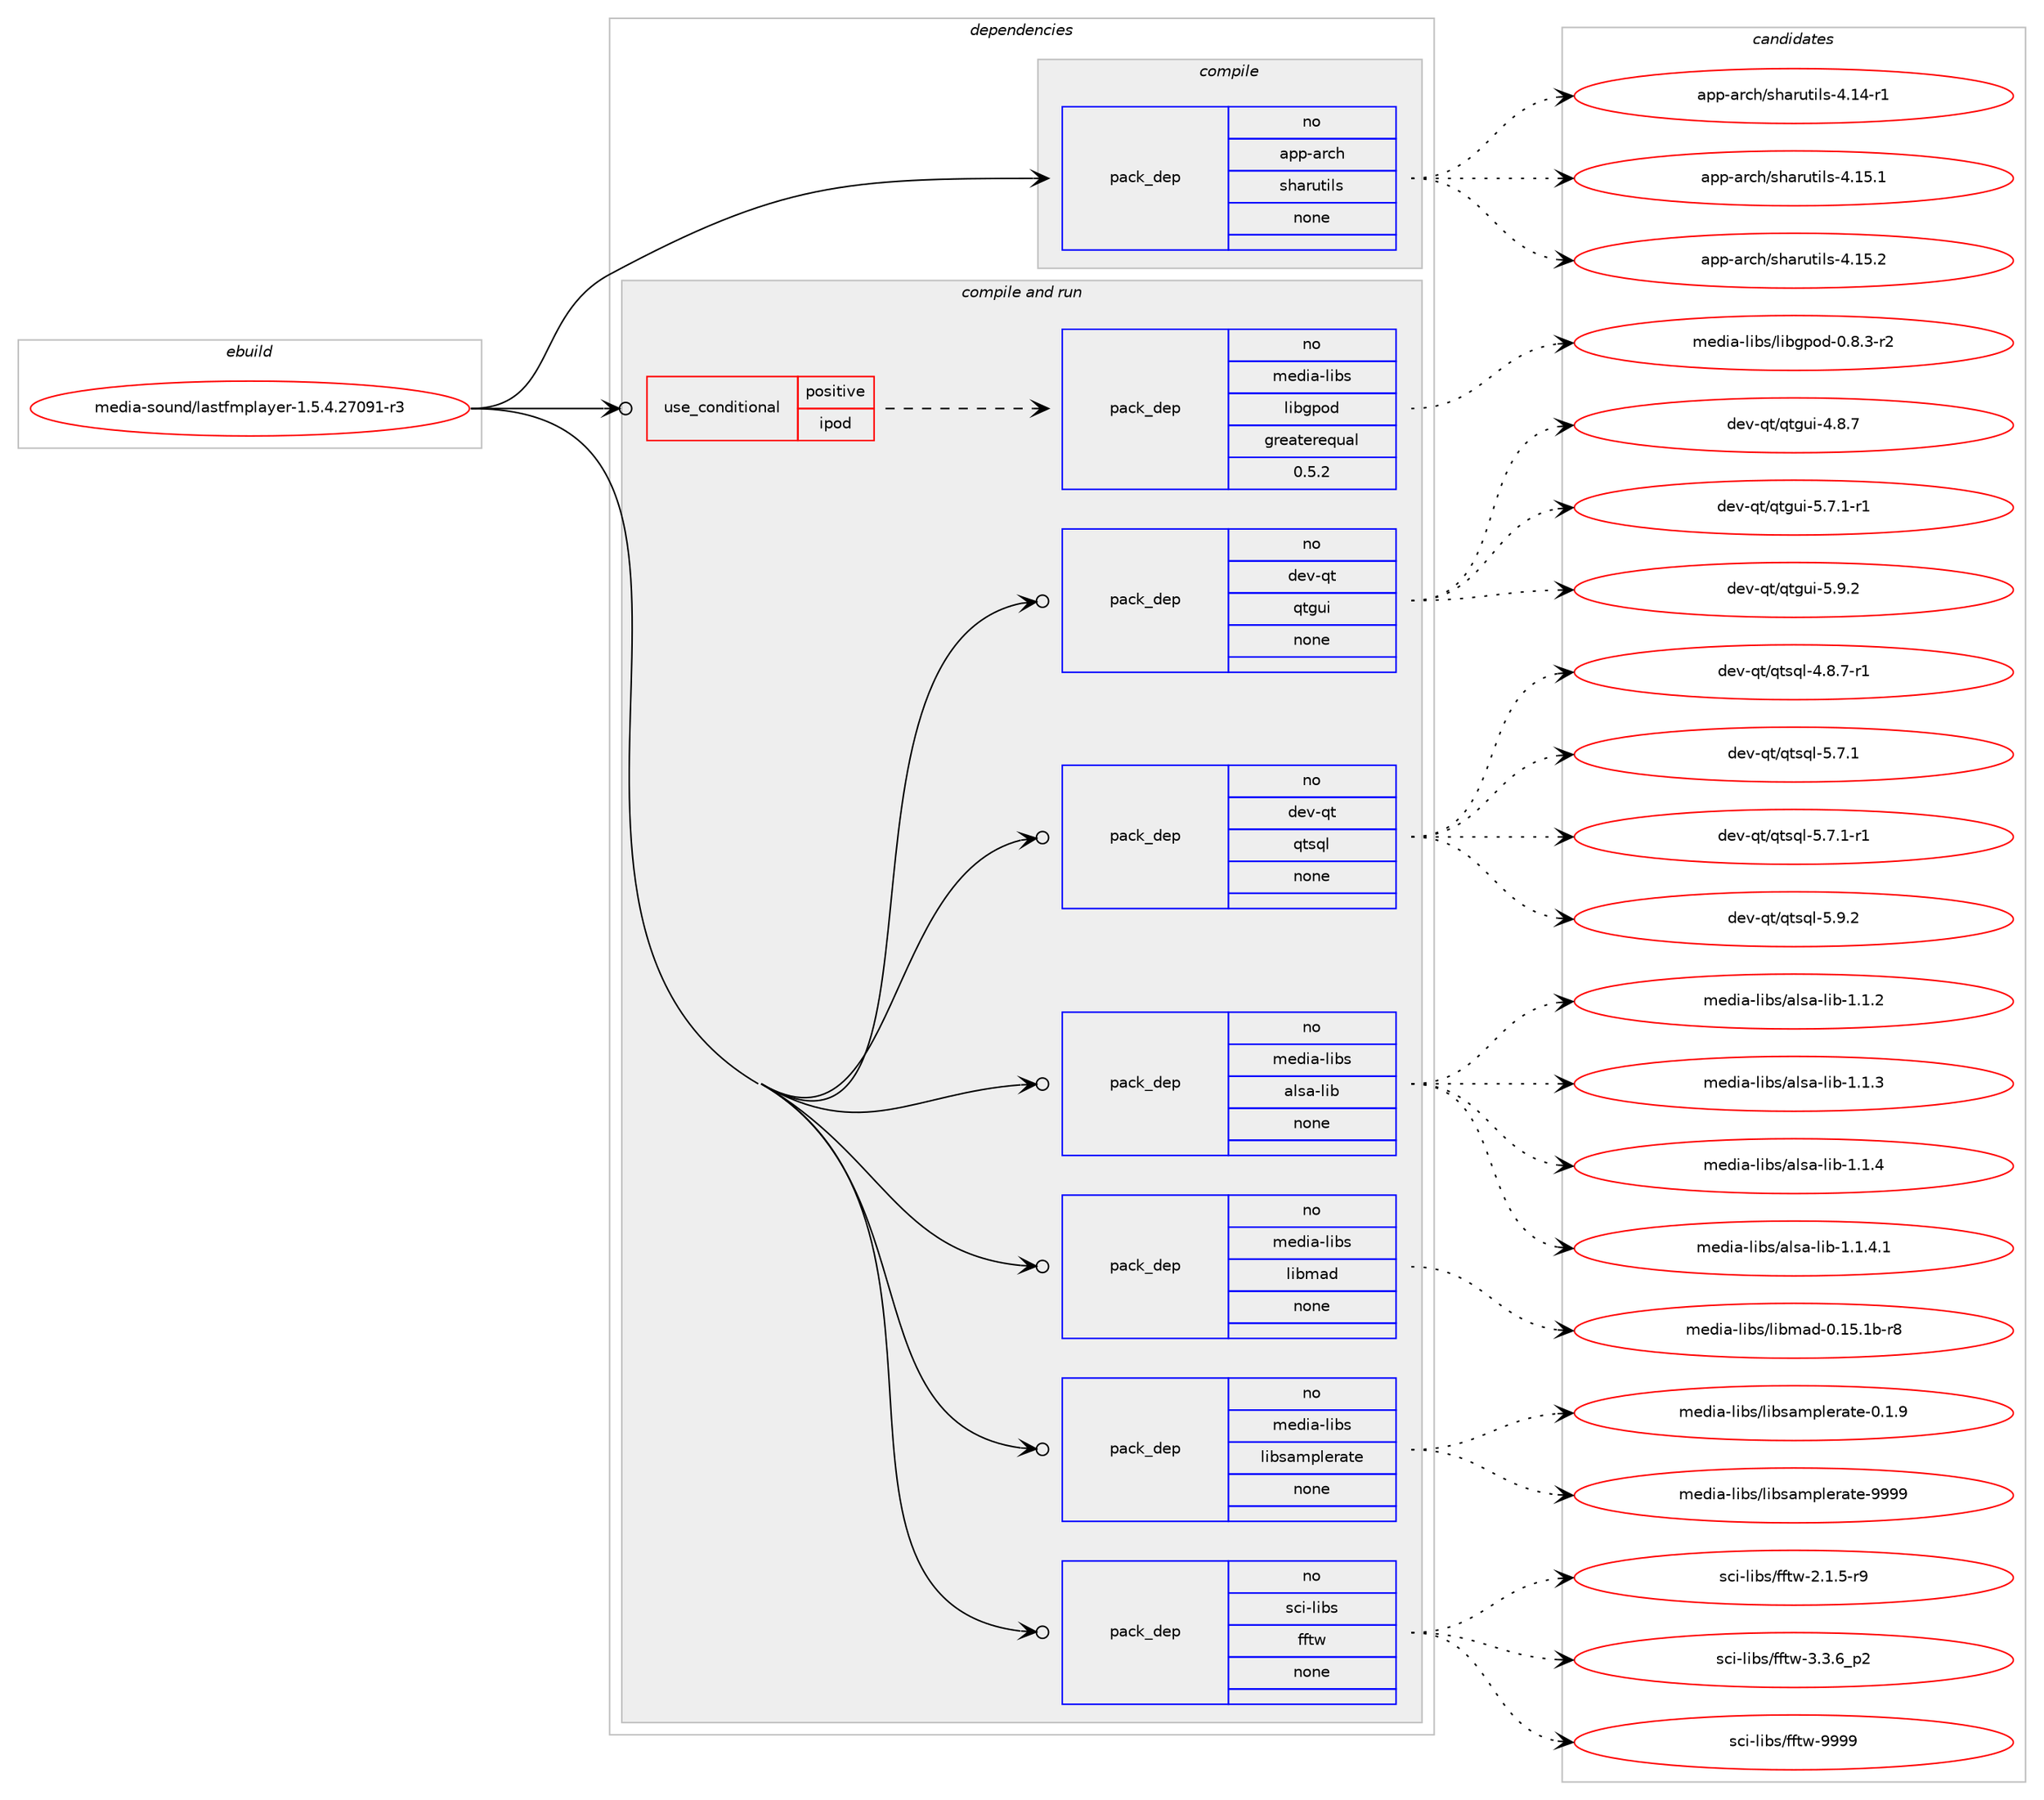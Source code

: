 digraph prolog {

# *************
# Graph options
# *************

newrank=true;
concentrate=true;
compound=true;
graph [rankdir=LR,fontname=Helvetica,fontsize=10,ranksep=1.5];#, ranksep=2.5, nodesep=0.2];
edge  [arrowhead=vee];
node  [fontname=Helvetica,fontsize=10];

# **********
# The ebuild
# **********

subgraph cluster_leftcol {
color=gray;
rank=same;
label=<<i>ebuild</i>>;
id [label="media-sound/lastfmplayer-1.5.4.27091-r3", color=red, width=4, href="../media-sound/lastfmplayer-1.5.4.27091-r3.svg"];
}

# ****************
# The dependencies
# ****************

subgraph cluster_midcol {
color=gray;
label=<<i>dependencies</i>>;
subgraph cluster_compile {
fillcolor="#eeeeee";
style=filled;
label=<<i>compile</i>>;
subgraph pack282367 {
dependency382141 [label=<<TABLE BORDER="0" CELLBORDER="1" CELLSPACING="0" CELLPADDING="4" WIDTH="220"><TR><TD ROWSPAN="6" CELLPADDING="30">pack_dep</TD></TR><TR><TD WIDTH="110">no</TD></TR><TR><TD>app-arch</TD></TR><TR><TD>sharutils</TD></TR><TR><TD>none</TD></TR><TR><TD></TD></TR></TABLE>>, shape=none, color=blue];
}
id:e -> dependency382141:w [weight=20,style="solid",arrowhead="vee"];
}
subgraph cluster_compileandrun {
fillcolor="#eeeeee";
style=filled;
label=<<i>compile and run</i>>;
subgraph cond93629 {
dependency382142 [label=<<TABLE BORDER="0" CELLBORDER="1" CELLSPACING="0" CELLPADDING="4"><TR><TD ROWSPAN="3" CELLPADDING="10">use_conditional</TD></TR><TR><TD>positive</TD></TR><TR><TD>ipod</TD></TR></TABLE>>, shape=none, color=red];
subgraph pack282368 {
dependency382143 [label=<<TABLE BORDER="0" CELLBORDER="1" CELLSPACING="0" CELLPADDING="4" WIDTH="220"><TR><TD ROWSPAN="6" CELLPADDING="30">pack_dep</TD></TR><TR><TD WIDTH="110">no</TD></TR><TR><TD>media-libs</TD></TR><TR><TD>libgpod</TD></TR><TR><TD>greaterequal</TD></TR><TR><TD>0.5.2</TD></TR></TABLE>>, shape=none, color=blue];
}
dependency382142:e -> dependency382143:w [weight=20,style="dashed",arrowhead="vee"];
}
id:e -> dependency382142:w [weight=20,style="solid",arrowhead="odotvee"];
subgraph pack282369 {
dependency382144 [label=<<TABLE BORDER="0" CELLBORDER="1" CELLSPACING="0" CELLPADDING="4" WIDTH="220"><TR><TD ROWSPAN="6" CELLPADDING="30">pack_dep</TD></TR><TR><TD WIDTH="110">no</TD></TR><TR><TD>dev-qt</TD></TR><TR><TD>qtgui</TD></TR><TR><TD>none</TD></TR><TR><TD></TD></TR></TABLE>>, shape=none, color=blue];
}
id:e -> dependency382144:w [weight=20,style="solid",arrowhead="odotvee"];
subgraph pack282370 {
dependency382145 [label=<<TABLE BORDER="0" CELLBORDER="1" CELLSPACING="0" CELLPADDING="4" WIDTH="220"><TR><TD ROWSPAN="6" CELLPADDING="30">pack_dep</TD></TR><TR><TD WIDTH="110">no</TD></TR><TR><TD>dev-qt</TD></TR><TR><TD>qtsql</TD></TR><TR><TD>none</TD></TR><TR><TD></TD></TR></TABLE>>, shape=none, color=blue];
}
id:e -> dependency382145:w [weight=20,style="solid",arrowhead="odotvee"];
subgraph pack282371 {
dependency382146 [label=<<TABLE BORDER="0" CELLBORDER="1" CELLSPACING="0" CELLPADDING="4" WIDTH="220"><TR><TD ROWSPAN="6" CELLPADDING="30">pack_dep</TD></TR><TR><TD WIDTH="110">no</TD></TR><TR><TD>media-libs</TD></TR><TR><TD>alsa-lib</TD></TR><TR><TD>none</TD></TR><TR><TD></TD></TR></TABLE>>, shape=none, color=blue];
}
id:e -> dependency382146:w [weight=20,style="solid",arrowhead="odotvee"];
subgraph pack282372 {
dependency382147 [label=<<TABLE BORDER="0" CELLBORDER="1" CELLSPACING="0" CELLPADDING="4" WIDTH="220"><TR><TD ROWSPAN="6" CELLPADDING="30">pack_dep</TD></TR><TR><TD WIDTH="110">no</TD></TR><TR><TD>media-libs</TD></TR><TR><TD>libmad</TD></TR><TR><TD>none</TD></TR><TR><TD></TD></TR></TABLE>>, shape=none, color=blue];
}
id:e -> dependency382147:w [weight=20,style="solid",arrowhead="odotvee"];
subgraph pack282373 {
dependency382148 [label=<<TABLE BORDER="0" CELLBORDER="1" CELLSPACING="0" CELLPADDING="4" WIDTH="220"><TR><TD ROWSPAN="6" CELLPADDING="30">pack_dep</TD></TR><TR><TD WIDTH="110">no</TD></TR><TR><TD>media-libs</TD></TR><TR><TD>libsamplerate</TD></TR><TR><TD>none</TD></TR><TR><TD></TD></TR></TABLE>>, shape=none, color=blue];
}
id:e -> dependency382148:w [weight=20,style="solid",arrowhead="odotvee"];
subgraph pack282374 {
dependency382149 [label=<<TABLE BORDER="0" CELLBORDER="1" CELLSPACING="0" CELLPADDING="4" WIDTH="220"><TR><TD ROWSPAN="6" CELLPADDING="30">pack_dep</TD></TR><TR><TD WIDTH="110">no</TD></TR><TR><TD>sci-libs</TD></TR><TR><TD>fftw</TD></TR><TR><TD>none</TD></TR><TR><TD></TD></TR></TABLE>>, shape=none, color=blue];
}
id:e -> dependency382149:w [weight=20,style="solid",arrowhead="odotvee"];
}
subgraph cluster_run {
fillcolor="#eeeeee";
style=filled;
label=<<i>run</i>>;
}
}

# **************
# The candidates
# **************

subgraph cluster_choices {
rank=same;
color=gray;
label=<<i>candidates</i>>;

subgraph choice282367 {
color=black;
nodesep=1;
choice97112112459711499104471151049711411711610510811545524649524511449 [label="app-arch/sharutils-4.14-r1", color=red, width=4,href="../app-arch/sharutils-4.14-r1.svg"];
choice97112112459711499104471151049711411711610510811545524649534649 [label="app-arch/sharutils-4.15.1", color=red, width=4,href="../app-arch/sharutils-4.15.1.svg"];
choice97112112459711499104471151049711411711610510811545524649534650 [label="app-arch/sharutils-4.15.2", color=red, width=4,href="../app-arch/sharutils-4.15.2.svg"];
dependency382141:e -> choice97112112459711499104471151049711411711610510811545524649524511449:w [style=dotted,weight="100"];
dependency382141:e -> choice97112112459711499104471151049711411711610510811545524649534649:w [style=dotted,weight="100"];
dependency382141:e -> choice97112112459711499104471151049711411711610510811545524649534650:w [style=dotted,weight="100"];
}
subgraph choice282368 {
color=black;
nodesep=1;
choice10910110010597451081059811547108105981031121111004548465646514511450 [label="media-libs/libgpod-0.8.3-r2", color=red, width=4,href="../media-libs/libgpod-0.8.3-r2.svg"];
dependency382143:e -> choice10910110010597451081059811547108105981031121111004548465646514511450:w [style=dotted,weight="100"];
}
subgraph choice282369 {
color=black;
nodesep=1;
choice1001011184511311647113116103117105455246564655 [label="dev-qt/qtgui-4.8.7", color=red, width=4,href="../dev-qt/qtgui-4.8.7.svg"];
choice10010111845113116471131161031171054553465546494511449 [label="dev-qt/qtgui-5.7.1-r1", color=red, width=4,href="../dev-qt/qtgui-5.7.1-r1.svg"];
choice1001011184511311647113116103117105455346574650 [label="dev-qt/qtgui-5.9.2", color=red, width=4,href="../dev-qt/qtgui-5.9.2.svg"];
dependency382144:e -> choice1001011184511311647113116103117105455246564655:w [style=dotted,weight="100"];
dependency382144:e -> choice10010111845113116471131161031171054553465546494511449:w [style=dotted,weight="100"];
dependency382144:e -> choice1001011184511311647113116103117105455346574650:w [style=dotted,weight="100"];
}
subgraph choice282370 {
color=black;
nodesep=1;
choice10010111845113116471131161151131084552465646554511449 [label="dev-qt/qtsql-4.8.7-r1", color=red, width=4,href="../dev-qt/qtsql-4.8.7-r1.svg"];
choice1001011184511311647113116115113108455346554649 [label="dev-qt/qtsql-5.7.1", color=red, width=4,href="../dev-qt/qtsql-5.7.1.svg"];
choice10010111845113116471131161151131084553465546494511449 [label="dev-qt/qtsql-5.7.1-r1", color=red, width=4,href="../dev-qt/qtsql-5.7.1-r1.svg"];
choice1001011184511311647113116115113108455346574650 [label="dev-qt/qtsql-5.9.2", color=red, width=4,href="../dev-qt/qtsql-5.9.2.svg"];
dependency382145:e -> choice10010111845113116471131161151131084552465646554511449:w [style=dotted,weight="100"];
dependency382145:e -> choice1001011184511311647113116115113108455346554649:w [style=dotted,weight="100"];
dependency382145:e -> choice10010111845113116471131161151131084553465546494511449:w [style=dotted,weight="100"];
dependency382145:e -> choice1001011184511311647113116115113108455346574650:w [style=dotted,weight="100"];
}
subgraph choice282371 {
color=black;
nodesep=1;
choice1091011001059745108105981154797108115974510810598454946494650 [label="media-libs/alsa-lib-1.1.2", color=red, width=4,href="../media-libs/alsa-lib-1.1.2.svg"];
choice1091011001059745108105981154797108115974510810598454946494651 [label="media-libs/alsa-lib-1.1.3", color=red, width=4,href="../media-libs/alsa-lib-1.1.3.svg"];
choice1091011001059745108105981154797108115974510810598454946494652 [label="media-libs/alsa-lib-1.1.4", color=red, width=4,href="../media-libs/alsa-lib-1.1.4.svg"];
choice10910110010597451081059811547971081159745108105984549464946524649 [label="media-libs/alsa-lib-1.1.4.1", color=red, width=4,href="../media-libs/alsa-lib-1.1.4.1.svg"];
dependency382146:e -> choice1091011001059745108105981154797108115974510810598454946494650:w [style=dotted,weight="100"];
dependency382146:e -> choice1091011001059745108105981154797108115974510810598454946494651:w [style=dotted,weight="100"];
dependency382146:e -> choice1091011001059745108105981154797108115974510810598454946494652:w [style=dotted,weight="100"];
dependency382146:e -> choice10910110010597451081059811547971081159745108105984549464946524649:w [style=dotted,weight="100"];
}
subgraph choice282372 {
color=black;
nodesep=1;
choice10910110010597451081059811547108105981099710045484649534649984511456 [label="media-libs/libmad-0.15.1b-r8", color=red, width=4,href="../media-libs/libmad-0.15.1b-r8.svg"];
dependency382147:e -> choice10910110010597451081059811547108105981099710045484649534649984511456:w [style=dotted,weight="100"];
}
subgraph choice282373 {
color=black;
nodesep=1;
choice10910110010597451081059811547108105981159710911210810111497116101454846494657 [label="media-libs/libsamplerate-0.1.9", color=red, width=4,href="../media-libs/libsamplerate-0.1.9.svg"];
choice109101100105974510810598115471081059811597109112108101114971161014557575757 [label="media-libs/libsamplerate-9999", color=red, width=4,href="../media-libs/libsamplerate-9999.svg"];
dependency382148:e -> choice10910110010597451081059811547108105981159710911210810111497116101454846494657:w [style=dotted,weight="100"];
dependency382148:e -> choice109101100105974510810598115471081059811597109112108101114971161014557575757:w [style=dotted,weight="100"];
}
subgraph choice282374 {
color=black;
nodesep=1;
choice115991054510810598115471021021161194550464946534511457 [label="sci-libs/fftw-2.1.5-r9", color=red, width=4,href="../sci-libs/fftw-2.1.5-r9.svg"];
choice115991054510810598115471021021161194551465146549511250 [label="sci-libs/fftw-3.3.6_p2", color=red, width=4,href="../sci-libs/fftw-3.3.6_p2.svg"];
choice115991054510810598115471021021161194557575757 [label="sci-libs/fftw-9999", color=red, width=4,href="../sci-libs/fftw-9999.svg"];
dependency382149:e -> choice115991054510810598115471021021161194550464946534511457:w [style=dotted,weight="100"];
dependency382149:e -> choice115991054510810598115471021021161194551465146549511250:w [style=dotted,weight="100"];
dependency382149:e -> choice115991054510810598115471021021161194557575757:w [style=dotted,weight="100"];
}
}

}
